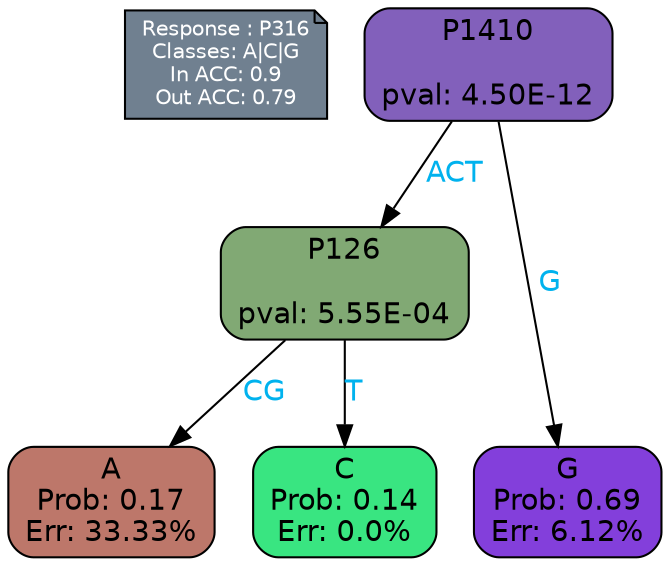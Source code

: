 digraph Tree {
node [shape=box, style="filled, rounded", color="black", fontname=helvetica] ;
graph [ranksep=equally, splines=polylines, bgcolor=transparent, dpi=600] ;
edge [fontname=helvetica] ;
LEGEND [label="Response : P316
Classes: A|C|G
In ACC: 0.9
Out ACC: 0.79
",shape=note,align=left,style=filled,fillcolor="slategray",fontcolor="white",fontsize=10];1 [label="P1410

pval: 4.50E-12", fillcolor="#8260bb"] ;
2 [label="P126

pval: 5.55E-04", fillcolor="#81a974"] ;
3 [label="A
Prob: 0.17
Err: 33.33%", fillcolor="#bd776a"] ;
4 [label="C
Prob: 0.14
Err: 0.0%", fillcolor="#39e581"] ;
5 [label="G
Prob: 0.69
Err: 6.12%", fillcolor="#833fdb"] ;
1 -> 2 [label="ACT",fontcolor=deepskyblue2] ;
1 -> 5 [label="G",fontcolor=deepskyblue2] ;
2 -> 3 [label="CG",fontcolor=deepskyblue2] ;
2 -> 4 [label="T",fontcolor=deepskyblue2] ;
{rank = same; 3;4;5;}{rank = same; LEGEND;1;}}